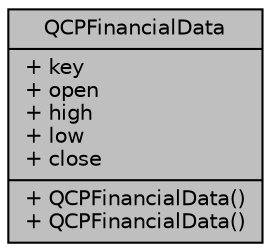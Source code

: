 digraph "QCPFinancialData"
{
  edge [fontname="Helvetica",fontsize="10",labelfontname="Helvetica",labelfontsize="10"];
  node [fontname="Helvetica",fontsize="10",shape=record];
  Node1 [label="{QCPFinancialData\n|+ key\l+ open\l+ high\l+ low\l+ close\l|+ QCPFinancialData()\l+ QCPFinancialData()\l}",height=0.2,width=0.4,color="black", fillcolor="grey75", style="filled", fontcolor="black"];
}
